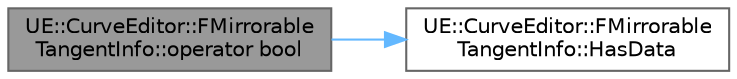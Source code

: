 digraph "UE::CurveEditor::FMirrorableTangentInfo::operator bool"
{
 // INTERACTIVE_SVG=YES
 // LATEX_PDF_SIZE
  bgcolor="transparent";
  edge [fontname=Helvetica,fontsize=10,labelfontname=Helvetica,labelfontsize=10];
  node [fontname=Helvetica,fontsize=10,shape=box,height=0.2,width=0.4];
  rankdir="LR";
  Node1 [id="Node000001",label="UE::CurveEditor::FMirrorable\lTangentInfo::operator bool",height=0.2,width=0.4,color="gray40", fillcolor="grey60", style="filled", fontcolor="black",tooltip=" "];
  Node1 -> Node2 [id="edge1_Node000001_Node000002",color="steelblue1",style="solid",tooltip=" "];
  Node2 [id="Node000002",label="UE::CurveEditor::FMirrorable\lTangentInfo::HasData",height=0.2,width=0.4,color="grey40", fillcolor="white", style="filled",URL="$d0/d1b/structUE_1_1CurveEditor_1_1FMirrorableTangentInfo.html#aaf5a18d216cfafe3fea079b4516fd41a",tooltip=" "];
}
